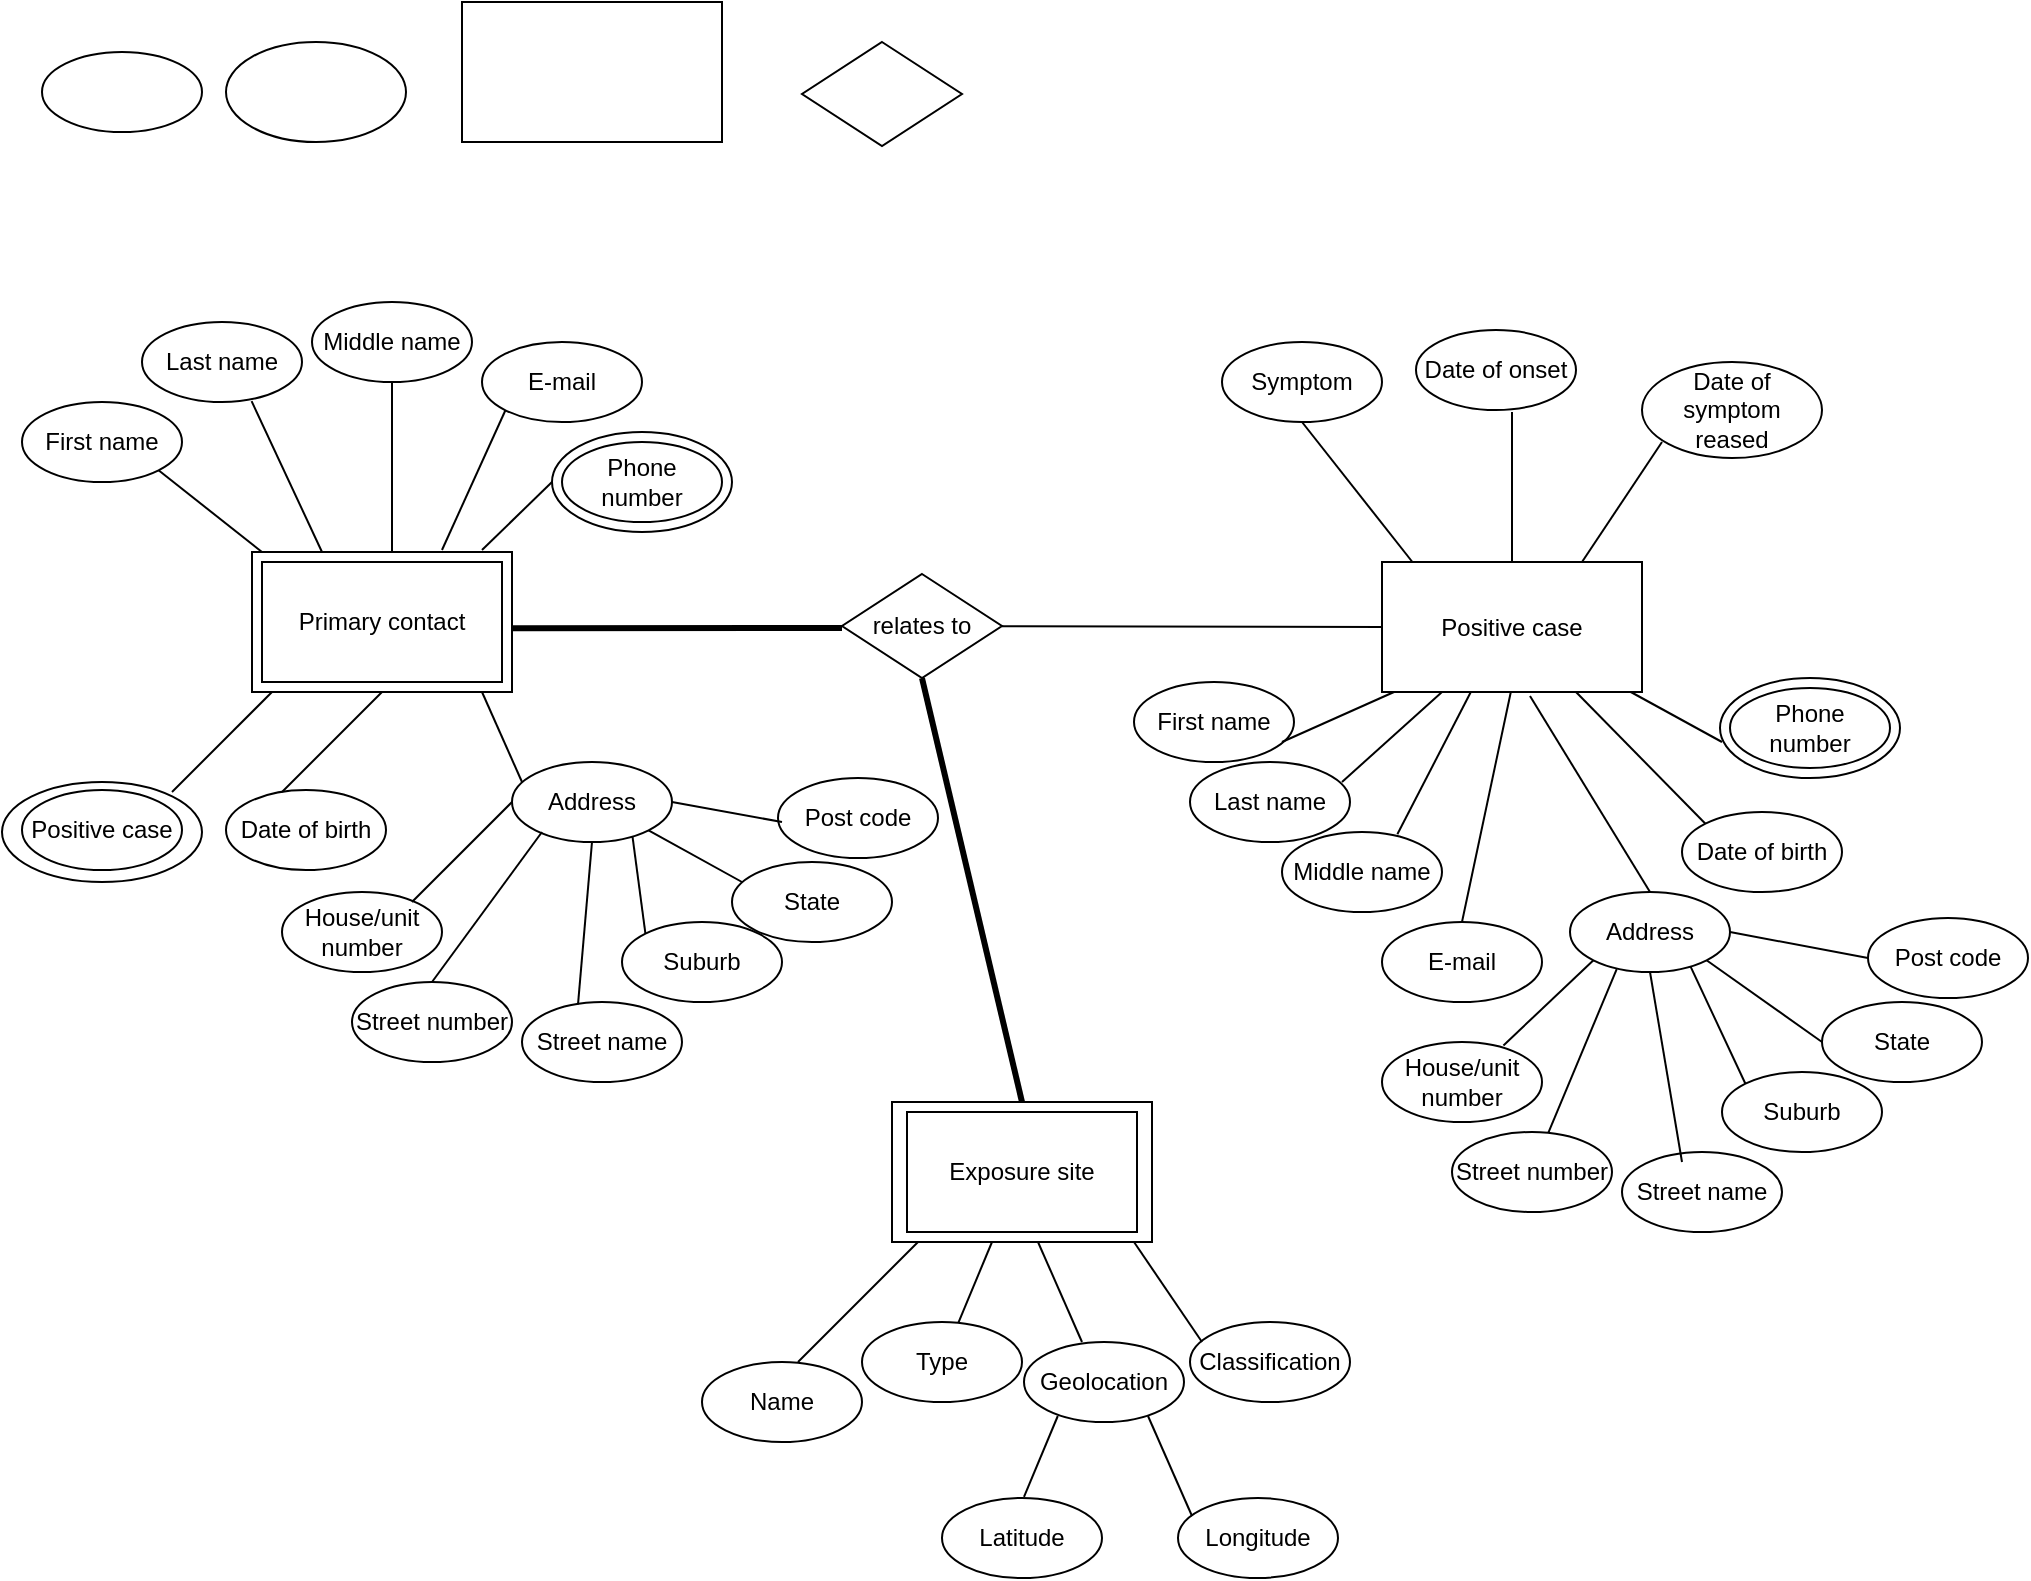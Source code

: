 <mxfile version="14.9.8" type="github">
  <diagram id="R2lEEEUBdFMjLlhIrx00" name="Page-1">
    <mxGraphModel dx="716" dy="1249" grid="1" gridSize="10" guides="1" tooltips="1" connect="1" arrows="1" fold="1" page="1" pageScale="1" pageWidth="1100" pageHeight="850" math="0" shadow="0" extFonts="Permanent Marker^https://fonts.googleapis.com/css?family=Permanent+Marker">
      <root>
        <mxCell id="0" />
        <mxCell id="1" parent="0" />
        <mxCell id="YlgnMmfE0ZR5ilOv5xmK-1" value="Primary contact" style="rounded=0;whiteSpace=wrap;html=1;" vertex="1" parent="1">
          <mxGeometry x="360" y="270" width="120" height="60" as="geometry" />
        </mxCell>
        <mxCell id="YlgnMmfE0ZR5ilOv5xmK-2" value="" style="rounded=0;whiteSpace=wrap;html=1;fillColor=none;" vertex="1" parent="1">
          <mxGeometry x="355" y="265" width="130" height="70" as="geometry" />
        </mxCell>
        <mxCell id="YlgnMmfE0ZR5ilOv5xmK-4" value="" style="endArrow=none;html=1;entryX=1;entryY=1;entryDx=0;entryDy=0;" edge="1" parent="1" target="YlgnMmfE0ZR5ilOv5xmK-8">
          <mxGeometry width="50" height="50" relative="1" as="geometry">
            <mxPoint x="360" y="265" as="sourcePoint" />
            <mxPoint x="365" y="230" as="targetPoint" />
          </mxGeometry>
        </mxCell>
        <mxCell id="YlgnMmfE0ZR5ilOv5xmK-5" value="" style="endArrow=none;html=1;entryX=0.685;entryY=0.99;entryDx=0;entryDy=0;entryPerimeter=0;" edge="1" parent="1" target="YlgnMmfE0ZR5ilOv5xmK-13">
          <mxGeometry width="50" height="50" relative="1" as="geometry">
            <mxPoint x="390" y="265" as="sourcePoint" />
            <mxPoint x="395" y="230" as="targetPoint" />
          </mxGeometry>
        </mxCell>
        <mxCell id="YlgnMmfE0ZR5ilOv5xmK-6" value="" style="endArrow=none;html=1;entryX=0;entryY=1;entryDx=0;entryDy=0;" edge="1" parent="1" target="YlgnMmfE0ZR5ilOv5xmK-15">
          <mxGeometry width="50" height="50" relative="1" as="geometry">
            <mxPoint x="450" y="264" as="sourcePoint" />
            <mxPoint x="455" y="214" as="targetPoint" />
          </mxGeometry>
        </mxCell>
        <mxCell id="YlgnMmfE0ZR5ilOv5xmK-7" value="" style="endArrow=none;html=1;entryX=0;entryY=0.5;entryDx=0;entryDy=0;" edge="1" parent="1" target="YlgnMmfE0ZR5ilOv5xmK-16">
          <mxGeometry width="50" height="50" relative="1" as="geometry">
            <mxPoint x="470" y="264" as="sourcePoint" />
            <mxPoint x="480" y="224" as="targetPoint" />
          </mxGeometry>
        </mxCell>
        <mxCell id="YlgnMmfE0ZR5ilOv5xmK-8" value="First name" style="ellipse;whiteSpace=wrap;html=1;fillColor=none;gradientColor=none;" vertex="1" parent="1">
          <mxGeometry x="240" y="190" width="80" height="40" as="geometry" />
        </mxCell>
        <mxCell id="YlgnMmfE0ZR5ilOv5xmK-9" value="" style="endArrow=none;html=1;entryX=0.5;entryY=1;entryDx=0;entryDy=0;" edge="1" parent="1" target="YlgnMmfE0ZR5ilOv5xmK-14">
          <mxGeometry width="50" height="50" relative="1" as="geometry">
            <mxPoint x="425" y="265" as="sourcePoint" />
            <mxPoint x="430" y="230" as="targetPoint" />
          </mxGeometry>
        </mxCell>
        <mxCell id="YlgnMmfE0ZR5ilOv5xmK-11" value="Phone number" style="ellipse;whiteSpace=wrap;html=1;fillColor=none;gradientColor=none;" vertex="1" parent="1">
          <mxGeometry x="510" y="210" width="80" height="40" as="geometry" />
        </mxCell>
        <mxCell id="YlgnMmfE0ZR5ilOv5xmK-13" value="Last name" style="ellipse;whiteSpace=wrap;html=1;fillColor=none;gradientColor=none;" vertex="1" parent="1">
          <mxGeometry x="300" y="150" width="80" height="40" as="geometry" />
        </mxCell>
        <mxCell id="YlgnMmfE0ZR5ilOv5xmK-14" value="Middle name" style="ellipse;whiteSpace=wrap;html=1;fillColor=none;gradientColor=none;" vertex="1" parent="1">
          <mxGeometry x="385" y="140" width="80" height="40" as="geometry" />
        </mxCell>
        <mxCell id="YlgnMmfE0ZR5ilOv5xmK-15" value="E-mail" style="ellipse;whiteSpace=wrap;html=1;fillColor=none;gradientColor=none;" vertex="1" parent="1">
          <mxGeometry x="470" y="160" width="80" height="40" as="geometry" />
        </mxCell>
        <mxCell id="YlgnMmfE0ZR5ilOv5xmK-16" value="" style="ellipse;whiteSpace=wrap;html=1;fillColor=none;gradientColor=none;" vertex="1" parent="1">
          <mxGeometry x="505" y="205" width="90" height="50" as="geometry" />
        </mxCell>
        <mxCell id="YlgnMmfE0ZR5ilOv5xmK-17" value="" style="endArrow=none;html=1;" edge="1" parent="1">
          <mxGeometry width="50" height="50" relative="1" as="geometry">
            <mxPoint x="315" y="385" as="sourcePoint" />
            <mxPoint x="365" y="335" as="targetPoint" />
          </mxGeometry>
        </mxCell>
        <mxCell id="YlgnMmfE0ZR5ilOv5xmK-18" value="" style="endArrow=none;html=1;" edge="1" parent="1">
          <mxGeometry width="50" height="50" relative="1" as="geometry">
            <mxPoint x="370" y="385" as="sourcePoint" />
            <mxPoint x="420" y="335" as="targetPoint" />
          </mxGeometry>
        </mxCell>
        <mxCell id="YlgnMmfE0ZR5ilOv5xmK-20" value="" style="endArrow=none;html=1;" edge="1" parent="1">
          <mxGeometry width="50" height="50" relative="1" as="geometry">
            <mxPoint x="490" y="380" as="sourcePoint" />
            <mxPoint x="470" y="335" as="targetPoint" />
          </mxGeometry>
        </mxCell>
        <mxCell id="YlgnMmfE0ZR5ilOv5xmK-21" value="" style="endArrow=none;html=1;exitX=0.5;exitY=0;exitDx=0;exitDy=0;" edge="1" parent="1" source="YlgnMmfE0ZR5ilOv5xmK-35">
          <mxGeometry width="50" height="50" relative="1" as="geometry">
            <mxPoint x="470" y="455" as="sourcePoint" />
            <mxPoint x="500" y="405" as="targetPoint" />
          </mxGeometry>
        </mxCell>
        <mxCell id="YlgnMmfE0ZR5ilOv5xmK-22" value="" style="endArrow=none;html=1;entryX=1;entryY=1;entryDx=0;entryDy=0;" edge="1" parent="1" target="YlgnMmfE0ZR5ilOv5xmK-32">
          <mxGeometry width="50" height="50" relative="1" as="geometry">
            <mxPoint x="600" y="430" as="sourcePoint" />
            <mxPoint x="595" y="380" as="targetPoint" />
          </mxGeometry>
        </mxCell>
        <mxCell id="YlgnMmfE0ZR5ilOv5xmK-23" value="" style="endArrow=none;html=1;" edge="1" parent="1">
          <mxGeometry width="50" height="50" relative="1" as="geometry">
            <mxPoint x="435" y="440" as="sourcePoint" />
            <mxPoint x="485" y="390" as="targetPoint" />
          </mxGeometry>
        </mxCell>
        <mxCell id="YlgnMmfE0ZR5ilOv5xmK-24" value="" style="endArrow=none;html=1;entryX=1;entryY=0.5;entryDx=0;entryDy=0;" edge="1" parent="1" target="YlgnMmfE0ZR5ilOv5xmK-32">
          <mxGeometry width="50" height="50" relative="1" as="geometry">
            <mxPoint x="620" y="400" as="sourcePoint" />
            <mxPoint x="610" y="400" as="targetPoint" />
          </mxGeometry>
        </mxCell>
        <mxCell id="YlgnMmfE0ZR5ilOv5xmK-25" value="" style="endArrow=none;html=1;entryX=0.753;entryY=0.93;entryDx=0;entryDy=0;entryPerimeter=0;exitX=0;exitY=0;exitDx=0;exitDy=0;" edge="1" parent="1" source="YlgnMmfE0ZR5ilOv5xmK-37" target="YlgnMmfE0ZR5ilOv5xmK-32">
          <mxGeometry width="50" height="50" relative="1" as="geometry">
            <mxPoint x="555" y="450" as="sourcePoint" />
            <mxPoint x="555" y="400" as="targetPoint" />
          </mxGeometry>
        </mxCell>
        <mxCell id="YlgnMmfE0ZR5ilOv5xmK-26" value="" style="endArrow=none;html=1;entryX=0.5;entryY=1;entryDx=0;entryDy=0;exitX=0.35;exitY=0.03;exitDx=0;exitDy=0;exitPerimeter=0;" edge="1" parent="1" source="YlgnMmfE0ZR5ilOv5xmK-36" target="YlgnMmfE0ZR5ilOv5xmK-32">
          <mxGeometry width="50" height="50" relative="1" as="geometry">
            <mxPoint x="510" y="460" as="sourcePoint" />
            <mxPoint x="535" y="410" as="targetPoint" />
          </mxGeometry>
        </mxCell>
        <mxCell id="YlgnMmfE0ZR5ilOv5xmK-28" value="" style="ellipse;whiteSpace=wrap;html=1;fillColor=none;gradientColor=none;" vertex="1" parent="1">
          <mxGeometry x="250" y="15" width="80" height="40" as="geometry" />
        </mxCell>
        <mxCell id="YlgnMmfE0ZR5ilOv5xmK-29" value="" style="ellipse;whiteSpace=wrap;html=1;fillColor=none;gradientColor=none;" vertex="1" parent="1">
          <mxGeometry x="230" y="380" width="100" height="50" as="geometry" />
        </mxCell>
        <mxCell id="YlgnMmfE0ZR5ilOv5xmK-30" style="edgeStyle=orthogonalEdgeStyle;rounded=0;orthogonalLoop=1;jettySize=auto;html=1;exitX=0.5;exitY=1;exitDx=0;exitDy=0;" edge="1" parent="1" source="YlgnMmfE0ZR5ilOv5xmK-29" target="YlgnMmfE0ZR5ilOv5xmK-29">
          <mxGeometry relative="1" as="geometry" />
        </mxCell>
        <mxCell id="YlgnMmfE0ZR5ilOv5xmK-32" value="Address" style="ellipse;whiteSpace=wrap;html=1;fillColor=none;gradientColor=none;" vertex="1" parent="1">
          <mxGeometry x="485" y="370" width="80" height="40" as="geometry" />
        </mxCell>
        <mxCell id="YlgnMmfE0ZR5ilOv5xmK-33" value="Date of birth" style="ellipse;whiteSpace=wrap;html=1;fillColor=none;gradientColor=none;" vertex="1" parent="1">
          <mxGeometry x="342" y="384" width="80" height="40" as="geometry" />
        </mxCell>
        <mxCell id="YlgnMmfE0ZR5ilOv5xmK-34" value="House/unit number" style="ellipse;whiteSpace=wrap;html=1;fillColor=none;gradientColor=none;" vertex="1" parent="1">
          <mxGeometry x="370" y="435" width="80" height="40" as="geometry" />
        </mxCell>
        <mxCell id="YlgnMmfE0ZR5ilOv5xmK-35" value="Street number" style="ellipse;whiteSpace=wrap;html=1;fillColor=none;gradientColor=none;" vertex="1" parent="1">
          <mxGeometry x="405" y="480" width="80" height="40" as="geometry" />
        </mxCell>
        <mxCell id="YlgnMmfE0ZR5ilOv5xmK-36" value="Street name" style="ellipse;whiteSpace=wrap;html=1;fillColor=none;gradientColor=none;" vertex="1" parent="1">
          <mxGeometry x="490" y="490" width="80" height="40" as="geometry" />
        </mxCell>
        <mxCell id="YlgnMmfE0ZR5ilOv5xmK-37" value="Suburb" style="ellipse;whiteSpace=wrap;html=1;fillColor=none;gradientColor=none;" vertex="1" parent="1">
          <mxGeometry x="540" y="450" width="80" height="40" as="geometry" />
        </mxCell>
        <mxCell id="YlgnMmfE0ZR5ilOv5xmK-38" value="State" style="ellipse;whiteSpace=wrap;html=1;fillColor=none;gradientColor=none;" vertex="1" parent="1">
          <mxGeometry x="595" y="420" width="80" height="40" as="geometry" />
        </mxCell>
        <mxCell id="YlgnMmfE0ZR5ilOv5xmK-39" value="Post code" style="ellipse;whiteSpace=wrap;html=1;fillColor=none;gradientColor=none;" vertex="1" parent="1">
          <mxGeometry x="618" y="378" width="80" height="40" as="geometry" />
        </mxCell>
        <mxCell id="YlgnMmfE0ZR5ilOv5xmK-40" value="Positive case" style="ellipse;whiteSpace=wrap;html=1;fillColor=none;gradientColor=none;" vertex="1" parent="1">
          <mxGeometry x="240" y="384" width="80" height="40" as="geometry" />
        </mxCell>
        <mxCell id="YlgnMmfE0ZR5ilOv5xmK-41" value="" style="ellipse;whiteSpace=wrap;html=1;fillColor=none;gradientColor=none;" vertex="1" parent="1">
          <mxGeometry x="342" y="10" width="90" height="50" as="geometry" />
        </mxCell>
        <mxCell id="YlgnMmfE0ZR5ilOv5xmK-42" value="" style="rounded=0;whiteSpace=wrap;html=1;fillColor=none;" vertex="1" parent="1">
          <mxGeometry x="460" y="-10" width="130" height="70" as="geometry" />
        </mxCell>
        <mxCell id="YlgnMmfE0ZR5ilOv5xmK-43" value="Positive case" style="rounded=0;whiteSpace=wrap;html=1;fillColor=none;" vertex="1" parent="1">
          <mxGeometry x="920" y="270" width="130" height="65" as="geometry" />
        </mxCell>
        <mxCell id="YlgnMmfE0ZR5ilOv5xmK-44" value="" style="endArrow=none;html=1;entryX=0.5;entryY=1;entryDx=0;entryDy=0;" edge="1" parent="1" target="YlgnMmfE0ZR5ilOv5xmK-47">
          <mxGeometry width="50" height="50" relative="1" as="geometry">
            <mxPoint x="935.2" y="270" as="sourcePoint" />
            <mxPoint x="900" y="194.6" as="targetPoint" />
          </mxGeometry>
        </mxCell>
        <mxCell id="YlgnMmfE0ZR5ilOv5xmK-45" value="" style="endArrow=none;html=1;exitX=0.5;exitY=0;exitDx=0;exitDy=0;" edge="1" parent="1" source="YlgnMmfE0ZR5ilOv5xmK-43">
          <mxGeometry width="50" height="50" relative="1" as="geometry">
            <mxPoint x="995.2" y="270" as="sourcePoint" />
            <mxPoint x="985" y="195" as="targetPoint" />
          </mxGeometry>
        </mxCell>
        <mxCell id="YlgnMmfE0ZR5ilOv5xmK-46" value="" style="endArrow=none;html=1;" edge="1" parent="1">
          <mxGeometry width="50" height="50" relative="1" as="geometry">
            <mxPoint x="1020" y="270" as="sourcePoint" />
            <mxPoint x="1060" y="210" as="targetPoint" />
          </mxGeometry>
        </mxCell>
        <mxCell id="YlgnMmfE0ZR5ilOv5xmK-47" value="Symptom" style="ellipse;whiteSpace=wrap;html=1;fillColor=none;gradientColor=none;" vertex="1" parent="1">
          <mxGeometry x="840" y="160" width="80" height="40" as="geometry" />
        </mxCell>
        <mxCell id="YlgnMmfE0ZR5ilOv5xmK-48" value="Date of onset" style="ellipse;whiteSpace=wrap;html=1;fillColor=none;gradientColor=none;" vertex="1" parent="1">
          <mxGeometry x="937" y="154" width="80" height="40" as="geometry" />
        </mxCell>
        <mxCell id="YlgnMmfE0ZR5ilOv5xmK-49" value="Date of symptom reased" style="ellipse;whiteSpace=wrap;html=1;fillColor=none;gradientColor=none;" vertex="1" parent="1">
          <mxGeometry x="1050" y="170" width="90" height="48" as="geometry" />
        </mxCell>
        <mxCell id="YlgnMmfE0ZR5ilOv5xmK-50" value="" style="endArrow=none;html=1;exitX=0.5;exitY=0;exitDx=0;exitDy=0;" edge="1" parent="1" source="YlgnMmfE0ZR5ilOv5xmK-61">
          <mxGeometry width="50" height="50" relative="1" as="geometry">
            <mxPoint x="980" y="410" as="sourcePoint" />
            <mxPoint x="984.41" y="335.0" as="targetPoint" />
          </mxGeometry>
        </mxCell>
        <mxCell id="YlgnMmfE0ZR5ilOv5xmK-51" value="" style="endArrow=none;html=1;" edge="1" parent="1">
          <mxGeometry width="50" height="50" relative="1" as="geometry">
            <mxPoint x="870" y="360" as="sourcePoint" />
            <mxPoint x="926.0" y="335" as="targetPoint" />
          </mxGeometry>
        </mxCell>
        <mxCell id="YlgnMmfE0ZR5ilOv5xmK-52" value="" style="endArrow=none;html=1;" edge="1" parent="1">
          <mxGeometry width="50" height="50" relative="1" as="geometry">
            <mxPoint x="900" y="380" as="sourcePoint" />
            <mxPoint x="950.0" y="335" as="targetPoint" />
          </mxGeometry>
        </mxCell>
        <mxCell id="YlgnMmfE0ZR5ilOv5xmK-53" value="" style="endArrow=none;html=1;exitX=0.5;exitY=0;exitDx=0;exitDy=0;" edge="1" parent="1" source="YlgnMmfE0ZR5ilOv5xmK-78">
          <mxGeometry width="50" height="50" relative="1" as="geometry">
            <mxPoint x="1030" y="460" as="sourcePoint" />
            <mxPoint x="994" y="337" as="targetPoint" />
          </mxGeometry>
        </mxCell>
        <mxCell id="YlgnMmfE0ZR5ilOv5xmK-54" value="" style="endArrow=none;html=1;exitX=0;exitY=0;exitDx=0;exitDy=0;" edge="1" parent="1" source="YlgnMmfE0ZR5ilOv5xmK-63">
          <mxGeometry width="50" height="50" relative="1" as="geometry">
            <mxPoint x="1040" y="410" as="sourcePoint" />
            <mxPoint x="1017.0" y="335" as="targetPoint" />
          </mxGeometry>
        </mxCell>
        <mxCell id="YlgnMmfE0ZR5ilOv5xmK-55" value="" style="endArrow=none;html=1;" edge="1" parent="1">
          <mxGeometry width="50" height="50" relative="1" as="geometry">
            <mxPoint x="1090" y="360" as="sourcePoint" />
            <mxPoint x="1044.41" y="335" as="targetPoint" />
          </mxGeometry>
        </mxCell>
        <mxCell id="YlgnMmfE0ZR5ilOv5xmK-56" value="" style="endArrow=none;html=1;exitX=0.721;exitY=0.029;exitDx=0;exitDy=0;exitPerimeter=0;" edge="1" parent="1" source="YlgnMmfE0ZR5ilOv5xmK-60">
          <mxGeometry width="50" height="50" relative="1" as="geometry">
            <mxPoint x="940" y="400" as="sourcePoint" />
            <mxPoint x="964.41" y="335" as="targetPoint" />
          </mxGeometry>
        </mxCell>
        <mxCell id="YlgnMmfE0ZR5ilOv5xmK-58" value="First name" style="ellipse;whiteSpace=wrap;html=1;fillColor=none;gradientColor=none;" vertex="1" parent="1">
          <mxGeometry x="796" y="330" width="80" height="40" as="geometry" />
        </mxCell>
        <mxCell id="YlgnMmfE0ZR5ilOv5xmK-59" value="Last name" style="ellipse;whiteSpace=wrap;html=1;fillColor=none;gradientColor=none;" vertex="1" parent="1">
          <mxGeometry x="824" y="370" width="80" height="40" as="geometry" />
        </mxCell>
        <mxCell id="YlgnMmfE0ZR5ilOv5xmK-60" value="Middle name" style="ellipse;whiteSpace=wrap;html=1;fillColor=none;gradientColor=none;" vertex="1" parent="1">
          <mxGeometry x="870" y="405" width="80" height="40" as="geometry" />
        </mxCell>
        <mxCell id="YlgnMmfE0ZR5ilOv5xmK-61" value="E-mail" style="ellipse;whiteSpace=wrap;html=1;fillColor=none;gradientColor=none;" vertex="1" parent="1">
          <mxGeometry x="920" y="450" width="80" height="40" as="geometry" />
        </mxCell>
        <mxCell id="YlgnMmfE0ZR5ilOv5xmK-63" value="Date of birth" style="ellipse;whiteSpace=wrap;html=1;fillColor=none;gradientColor=none;" vertex="1" parent="1">
          <mxGeometry x="1070" y="395" width="80" height="40" as="geometry" />
        </mxCell>
        <mxCell id="YlgnMmfE0ZR5ilOv5xmK-66" value="House/unit number" style="ellipse;whiteSpace=wrap;html=1;fillColor=none;gradientColor=none;" vertex="1" parent="1">
          <mxGeometry x="920" y="510" width="80" height="40" as="geometry" />
        </mxCell>
        <mxCell id="YlgnMmfE0ZR5ilOv5xmK-67" value="Street number" style="ellipse;whiteSpace=wrap;html=1;fillColor=none;gradientColor=none;" vertex="1" parent="1">
          <mxGeometry x="955" y="555" width="80" height="40" as="geometry" />
        </mxCell>
        <mxCell id="YlgnMmfE0ZR5ilOv5xmK-68" value="Street name" style="ellipse;whiteSpace=wrap;html=1;fillColor=none;gradientColor=none;" vertex="1" parent="1">
          <mxGeometry x="1040" y="565" width="80" height="40" as="geometry" />
        </mxCell>
        <mxCell id="YlgnMmfE0ZR5ilOv5xmK-69" value="Suburb" style="ellipse;whiteSpace=wrap;html=1;fillColor=none;gradientColor=none;" vertex="1" parent="1">
          <mxGeometry x="1090" y="525" width="80" height="40" as="geometry" />
        </mxCell>
        <mxCell id="YlgnMmfE0ZR5ilOv5xmK-70" value="State" style="ellipse;whiteSpace=wrap;html=1;fillColor=none;gradientColor=none;" vertex="1" parent="1">
          <mxGeometry x="1140" y="490" width="80" height="40" as="geometry" />
        </mxCell>
        <mxCell id="YlgnMmfE0ZR5ilOv5xmK-71" value="Post code" style="ellipse;whiteSpace=wrap;html=1;fillColor=none;gradientColor=none;" vertex="1" parent="1">
          <mxGeometry x="1163" y="448" width="80" height="40" as="geometry" />
        </mxCell>
        <mxCell id="YlgnMmfE0ZR5ilOv5xmK-72" value="" style="endArrow=none;html=1;entryX=0.292;entryY=0.964;entryDx=0;entryDy=0;entryPerimeter=0;" edge="1" parent="1" source="YlgnMmfE0ZR5ilOv5xmK-67" target="YlgnMmfE0ZR5ilOv5xmK-78">
          <mxGeometry width="50" height="50" relative="1" as="geometry">
            <mxPoint x="965" y="570" as="sourcePoint" />
            <mxPoint x="1020" y="495" as="targetPoint" />
          </mxGeometry>
        </mxCell>
        <mxCell id="YlgnMmfE0ZR5ilOv5xmK-73" value="" style="endArrow=none;html=1;entryX=1;entryY=1;entryDx=0;entryDy=0;exitX=0;exitY=0.5;exitDx=0;exitDy=0;" edge="1" parent="1" target="YlgnMmfE0ZR5ilOv5xmK-78" source="YlgnMmfE0ZR5ilOv5xmK-70">
          <mxGeometry width="50" height="50" relative="1" as="geometry">
            <mxPoint x="1120" y="520" as="sourcePoint" />
            <mxPoint x="1115" y="470" as="targetPoint" />
          </mxGeometry>
        </mxCell>
        <mxCell id="YlgnMmfE0ZR5ilOv5xmK-74" value="" style="endArrow=none;html=1;exitX=0.759;exitY=0.043;exitDx=0;exitDy=0;exitPerimeter=0;entryX=0;entryY=1;entryDx=0;entryDy=0;" edge="1" parent="1" source="YlgnMmfE0ZR5ilOv5xmK-66" target="YlgnMmfE0ZR5ilOv5xmK-78">
          <mxGeometry width="50" height="50" relative="1" as="geometry">
            <mxPoint x="955" y="530" as="sourcePoint" />
            <mxPoint x="1005" y="480" as="targetPoint" />
          </mxGeometry>
        </mxCell>
        <mxCell id="YlgnMmfE0ZR5ilOv5xmK-75" value="" style="endArrow=none;html=1;entryX=1;entryY=0.5;entryDx=0;entryDy=0;exitX=0;exitY=0.5;exitDx=0;exitDy=0;" edge="1" parent="1" target="YlgnMmfE0ZR5ilOv5xmK-78" source="YlgnMmfE0ZR5ilOv5xmK-71">
          <mxGeometry width="50" height="50" relative="1" as="geometry">
            <mxPoint x="1140" y="490" as="sourcePoint" />
            <mxPoint x="1130" y="490" as="targetPoint" />
          </mxGeometry>
        </mxCell>
        <mxCell id="YlgnMmfE0ZR5ilOv5xmK-76" value="" style="endArrow=none;html=1;entryX=0.753;entryY=0.93;entryDx=0;entryDy=0;entryPerimeter=0;exitX=0;exitY=0;exitDx=0;exitDy=0;" edge="1" parent="1" source="YlgnMmfE0ZR5ilOv5xmK-69" target="YlgnMmfE0ZR5ilOv5xmK-78">
          <mxGeometry width="50" height="50" relative="1" as="geometry">
            <mxPoint x="1071.716" y="545.858" as="sourcePoint" />
            <mxPoint x="1075" y="490" as="targetPoint" />
          </mxGeometry>
        </mxCell>
        <mxCell id="YlgnMmfE0ZR5ilOv5xmK-77" value="" style="endArrow=none;html=1;entryX=0.5;entryY=1;entryDx=0;entryDy=0;" edge="1" parent="1" target="YlgnMmfE0ZR5ilOv5xmK-78">
          <mxGeometry width="50" height="50" relative="1" as="geometry">
            <mxPoint x="1070" y="570" as="sourcePoint" />
            <mxPoint x="1055" y="500" as="targetPoint" />
          </mxGeometry>
        </mxCell>
        <mxCell id="YlgnMmfE0ZR5ilOv5xmK-78" value="Address" style="ellipse;whiteSpace=wrap;html=1;fillColor=none;gradientColor=none;" vertex="1" parent="1">
          <mxGeometry x="1014" y="435" width="80" height="40" as="geometry" />
        </mxCell>
        <mxCell id="YlgnMmfE0ZR5ilOv5xmK-83" value="Phone number" style="ellipse;whiteSpace=wrap;html=1;fillColor=none;gradientColor=none;" vertex="1" parent="1">
          <mxGeometry x="1094" y="333" width="80" height="40" as="geometry" />
        </mxCell>
        <mxCell id="YlgnMmfE0ZR5ilOv5xmK-84" value="" style="ellipse;whiteSpace=wrap;html=1;fillColor=none;gradientColor=none;" vertex="1" parent="1">
          <mxGeometry x="1089" y="328" width="90" height="50" as="geometry" />
        </mxCell>
        <mxCell id="YlgnMmfE0ZR5ilOv5xmK-86" value="" style="endArrow=none;html=1;strokeWidth=3;entryX=0;entryY=0.5;entryDx=0;entryDy=0;" edge="1" parent="1">
          <mxGeometry width="50" height="50" relative="1" as="geometry">
            <mxPoint x="485" y="303.08" as="sourcePoint" />
            <mxPoint x="650" y="303" as="targetPoint" />
          </mxGeometry>
        </mxCell>
        <mxCell id="YlgnMmfE0ZR5ilOv5xmK-87" value="relates to" style="rhombus;whiteSpace=wrap;html=1;fillColor=none;gradientColor=none;" vertex="1" parent="1">
          <mxGeometry x="650" y="276" width="80" height="52" as="geometry" />
        </mxCell>
        <mxCell id="YlgnMmfE0ZR5ilOv5xmK-88" value="" style="endArrow=none;html=1;entryX=0;entryY=0.5;entryDx=0;entryDy=0;" edge="1" parent="1" target="YlgnMmfE0ZR5ilOv5xmK-43">
          <mxGeometry width="50" height="50" relative="1" as="geometry">
            <mxPoint x="730" y="302.15" as="sourcePoint" />
            <mxPoint x="895.024" y="302.086" as="targetPoint" />
          </mxGeometry>
        </mxCell>
        <mxCell id="YlgnMmfE0ZR5ilOv5xmK-89" value="" style="rhombus;whiteSpace=wrap;html=1;fillColor=none;gradientColor=none;" vertex="1" parent="1">
          <mxGeometry x="630" y="10" width="80" height="52" as="geometry" />
        </mxCell>
        <mxCell id="YlgnMmfE0ZR5ilOv5xmK-90" value="" style="endArrow=none;html=1;strokeWidth=3;entryX=0.5;entryY=0;entryDx=0;entryDy=0;" edge="1" parent="1" target="YlgnMmfE0ZR5ilOv5xmK-91">
          <mxGeometry width="50" height="50" relative="1" as="geometry">
            <mxPoint x="690" y="328.08" as="sourcePoint" />
            <mxPoint x="740" y="545" as="targetPoint" />
          </mxGeometry>
        </mxCell>
        <mxCell id="YlgnMmfE0ZR5ilOv5xmK-91" value="Exposure site" style="rounded=0;whiteSpace=wrap;html=1;fillColor=none;" vertex="1" parent="1">
          <mxGeometry x="675" y="540" width="130" height="70" as="geometry" />
        </mxCell>
        <mxCell id="YlgnMmfE0ZR5ilOv5xmK-94" value="" style="rounded=0;whiteSpace=wrap;html=1;fillColor=none;" vertex="1" parent="1">
          <mxGeometry x="682.5" y="545" width="115" height="60" as="geometry" />
        </mxCell>
        <mxCell id="YlgnMmfE0ZR5ilOv5xmK-95" value="" style="endArrow=none;html=1;" edge="1" parent="1">
          <mxGeometry width="50" height="50" relative="1" as="geometry">
            <mxPoint x="628" y="670" as="sourcePoint" />
            <mxPoint x="688" y="610" as="targetPoint" />
          </mxGeometry>
        </mxCell>
        <mxCell id="YlgnMmfE0ZR5ilOv5xmK-96" value="" style="endArrow=none;html=1;startArrow=none;" edge="1" parent="1" source="YlgnMmfE0ZR5ilOv5xmK-100">
          <mxGeometry width="50" height="50" relative="1" as="geometry">
            <mxPoint x="675" y="660" as="sourcePoint" />
            <mxPoint x="725" y="610" as="targetPoint" />
          </mxGeometry>
        </mxCell>
        <mxCell id="YlgnMmfE0ZR5ilOv5xmK-97" value="" style="endArrow=none;html=1;" edge="1" parent="1">
          <mxGeometry width="50" height="50" relative="1" as="geometry">
            <mxPoint x="770" y="660" as="sourcePoint" />
            <mxPoint x="748" y="610" as="targetPoint" />
          </mxGeometry>
        </mxCell>
        <mxCell id="YlgnMmfE0ZR5ilOv5xmK-98" value="" style="endArrow=none;html=1;" edge="1" parent="1">
          <mxGeometry width="50" height="50" relative="1" as="geometry">
            <mxPoint x="830" y="660" as="sourcePoint" />
            <mxPoint x="796" y="610" as="targetPoint" />
          </mxGeometry>
        </mxCell>
        <mxCell id="YlgnMmfE0ZR5ilOv5xmK-99" value="Name" style="ellipse;whiteSpace=wrap;html=1;fillColor=none;gradientColor=none;" vertex="1" parent="1">
          <mxGeometry x="580" y="670" width="80" height="40" as="geometry" />
        </mxCell>
        <mxCell id="YlgnMmfE0ZR5ilOv5xmK-100" value="Type" style="ellipse;whiteSpace=wrap;html=1;fillColor=none;gradientColor=none;" vertex="1" parent="1">
          <mxGeometry x="660" y="650" width="80" height="40" as="geometry" />
        </mxCell>
        <mxCell id="YlgnMmfE0ZR5ilOv5xmK-102" value="Geolocation" style="ellipse;whiteSpace=wrap;html=1;fillColor=none;gradientColor=none;" vertex="1" parent="1">
          <mxGeometry x="741" y="660" width="80" height="40" as="geometry" />
        </mxCell>
        <mxCell id="YlgnMmfE0ZR5ilOv5xmK-103" value="Classification" style="ellipse;whiteSpace=wrap;html=1;fillColor=none;gradientColor=none;" vertex="1" parent="1">
          <mxGeometry x="824" y="650" width="80" height="40" as="geometry" />
        </mxCell>
        <mxCell id="YlgnMmfE0ZR5ilOv5xmK-104" value="" style="endArrow=none;html=1;" edge="1" parent="1">
          <mxGeometry width="50" height="50" relative="1" as="geometry">
            <mxPoint x="825" y="747" as="sourcePoint" />
            <mxPoint x="803.0" y="697" as="targetPoint" />
          </mxGeometry>
        </mxCell>
        <mxCell id="YlgnMmfE0ZR5ilOv5xmK-105" value="" style="endArrow=none;html=1;startArrow=none;" edge="1" parent="1">
          <mxGeometry width="50" height="50" relative="1" as="geometry">
            <mxPoint x="741" y="737.41" as="sourcePoint" />
            <mxPoint x="757.896" y="696.995" as="targetPoint" />
          </mxGeometry>
        </mxCell>
        <mxCell id="YlgnMmfE0ZR5ilOv5xmK-106" value="Latitude" style="ellipse;whiteSpace=wrap;html=1;fillColor=none;gradientColor=none;" vertex="1" parent="1">
          <mxGeometry x="700" y="738" width="80" height="40" as="geometry" />
        </mxCell>
        <mxCell id="YlgnMmfE0ZR5ilOv5xmK-107" value="Longitude" style="ellipse;whiteSpace=wrap;html=1;fillColor=none;gradientColor=none;" vertex="1" parent="1">
          <mxGeometry x="818" y="738" width="80" height="40" as="geometry" />
        </mxCell>
      </root>
    </mxGraphModel>
  </diagram>
</mxfile>

